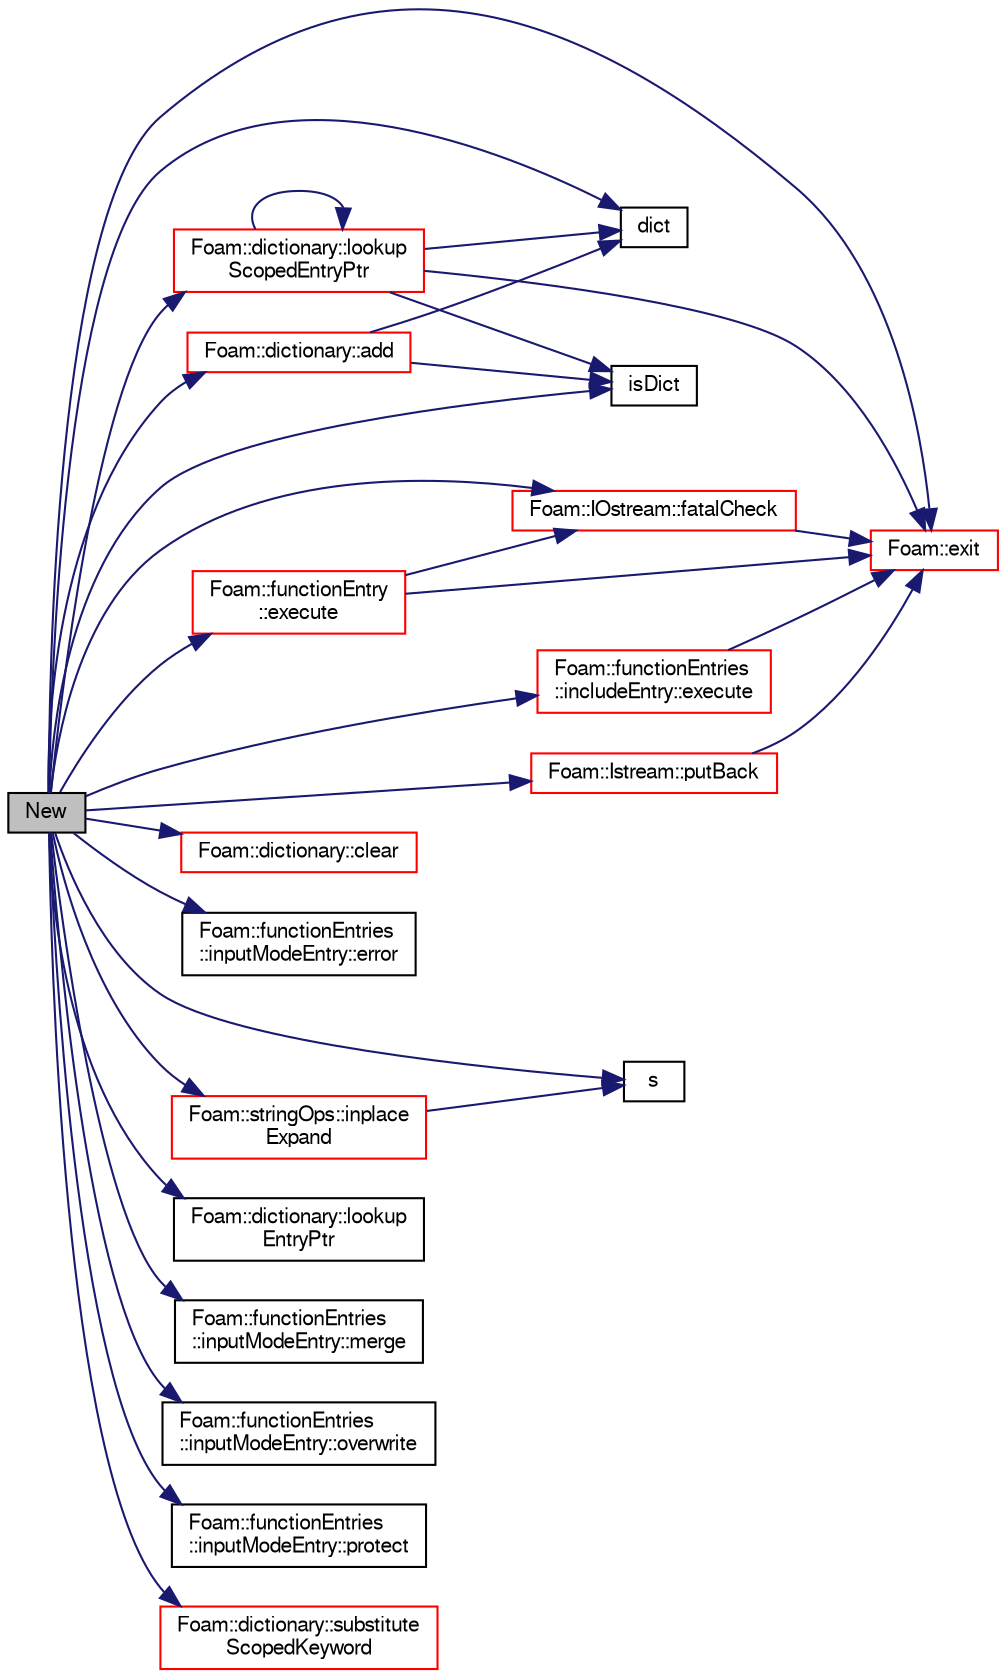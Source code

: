 digraph "New"
{
  bgcolor="transparent";
  edge [fontname="FreeSans",fontsize="10",labelfontname="FreeSans",labelfontsize="10"];
  node [fontname="FreeSans",fontsize="10",shape=record];
  rankdir="LR";
  Node1 [label="New",height=0.2,width=0.4,color="black", fillcolor="grey75", style="filled" fontcolor="black"];
  Node1 -> Node2 [color="midnightblue",fontsize="10",style="solid",fontname="FreeSans"];
  Node2 [label="Foam::dictionary::add",height=0.2,width=0.4,color="red",URL="$a00502.html#ac2ddcab42322c8d8af5e5830ab4d431b",tooltip="Add a new entry. "];
  Node2 -> Node3 [color="midnightblue",fontsize="10",style="solid",fontname="FreeSans"];
  Node3 [label="dict",height=0.2,width=0.4,color="black",URL="$a00638.html#abd246c36ef3a3776f7d6e517dc9621af",tooltip="Return dictionary if this entry is a dictionary. "];
  Node2 -> Node4 [color="midnightblue",fontsize="10",style="solid",fontname="FreeSans"];
  Node4 [label="isDict",height=0.2,width=0.4,color="black",URL="$a00638.html#aabe4453aa5aff1bb53c34ceda451eac7",tooltip="Return true if this entry is a dictionary. "];
  Node1 -> Node5 [color="midnightblue",fontsize="10",style="solid",fontname="FreeSans"];
  Node5 [label="Foam::dictionary::clear",height=0.2,width=0.4,color="red",URL="$a00502.html#ac8bb3912a3ce86b15842e79d0b421204",tooltip="Clear the dictionary. "];
  Node1 -> Node3 [color="midnightblue",fontsize="10",style="solid",fontname="FreeSans"];
  Node1 -> Node6 [color="midnightblue",fontsize="10",style="solid",fontname="FreeSans"];
  Node6 [label="Foam::functionEntries\l::inputModeEntry::error",height=0.2,width=0.4,color="black",URL="$a01099.html#a91004c239942d94aa16e9d9dc0f45160",tooltip="Return true if the inputMode is error. "];
  Node1 -> Node7 [color="midnightblue",fontsize="10",style="solid",fontname="FreeSans"];
  Node7 [label="Foam::functionEntry\l::execute",height=0.2,width=0.4,color="red",URL="$a00841.html#a69734246e20b250d3c8cabe9a484fc55",tooltip="Execute the functionEntry in a sub-dict context. "];
  Node7 -> Node8 [color="midnightblue",fontsize="10",style="solid",fontname="FreeSans"];
  Node8 [label="Foam::IOstream::fatalCheck",height=0.2,width=0.4,color="red",URL="$a01149.html#a5db784ce6d8cb9b7ba80a59c7eeec604",tooltip="Check IOstream status for given operation. "];
  Node8 -> Node9 [color="midnightblue",fontsize="10",style="solid",fontname="FreeSans"];
  Node9 [label="Foam::exit",height=0.2,width=0.4,color="red",URL="$a10237.html#a06ca7250d8e89caf05243ec094843642"];
  Node7 -> Node9 [color="midnightblue",fontsize="10",style="solid",fontname="FreeSans"];
  Node1 -> Node10 [color="midnightblue",fontsize="10",style="solid",fontname="FreeSans"];
  Node10 [label="Foam::functionEntries\l::includeEntry::execute",height=0.2,width=0.4,color="red",URL="$a01012.html#a0aa3070c44783d911c1f7924042f1cea",tooltip="Execute the functionEntry in a sub-dict context. "];
  Node10 -> Node9 [color="midnightblue",fontsize="10",style="solid",fontname="FreeSans"];
  Node1 -> Node9 [color="midnightblue",fontsize="10",style="solid",fontname="FreeSans"];
  Node1 -> Node8 [color="midnightblue",fontsize="10",style="solid",fontname="FreeSans"];
  Node1 -> Node11 [color="midnightblue",fontsize="10",style="solid",fontname="FreeSans"];
  Node11 [label="Foam::stringOps::inplace\lExpand",height=0.2,width=0.4,color="red",URL="$a10318.html#a7020c3fef9cbe17ac1fcdaaa81fe1076",tooltip="Inplace expand occurences of variables according to the mapping. "];
  Node11 -> Node12 [color="midnightblue",fontsize="10",style="solid",fontname="FreeSans"];
  Node12 [label="s",height=0.2,width=0.4,color="black",URL="$a03883.html#abb9c4233033fad2ad0206cd4adad3b9f"];
  Node1 -> Node4 [color="midnightblue",fontsize="10",style="solid",fontname="FreeSans"];
  Node1 -> Node13 [color="midnightblue",fontsize="10",style="solid",fontname="FreeSans"];
  Node13 [label="Foam::dictionary::lookup\lEntryPtr",height=0.2,width=0.4,color="black",URL="$a00502.html#af48f6ad1b2ee35b38a6f7994d806d195",tooltip="Find and return an entry data stream pointer if present. "];
  Node1 -> Node14 [color="midnightblue",fontsize="10",style="solid",fontname="FreeSans"];
  Node14 [label="Foam::dictionary::lookup\lScopedEntryPtr",height=0.2,width=0.4,color="red",URL="$a00502.html#a4bde2c3cb3a463f9e21f002fd07f2c8c",tooltip="Find and return an entry data stream pointer if present. "];
  Node14 -> Node3 [color="midnightblue",fontsize="10",style="solid",fontname="FreeSans"];
  Node14 -> Node9 [color="midnightblue",fontsize="10",style="solid",fontname="FreeSans"];
  Node14 -> Node4 [color="midnightblue",fontsize="10",style="solid",fontname="FreeSans"];
  Node14 -> Node14 [color="midnightblue",fontsize="10",style="solid",fontname="FreeSans"];
  Node1 -> Node15 [color="midnightblue",fontsize="10",style="solid",fontname="FreeSans"];
  Node15 [label="Foam::functionEntries\l::inputModeEntry::merge",height=0.2,width=0.4,color="black",URL="$a01099.html#a870258efaa903381c51335ae0aed8bb4",tooltip="Return true if the inputMode is merge. "];
  Node1 -> Node16 [color="midnightblue",fontsize="10",style="solid",fontname="FreeSans"];
  Node16 [label="Foam::functionEntries\l::inputModeEntry::overwrite",height=0.2,width=0.4,color="black",URL="$a01099.html#a70c47b2c300b1bc0bff3524ca0d1bc94",tooltip="Return true if the inputMode is overwrite. "];
  Node1 -> Node17 [color="midnightblue",fontsize="10",style="solid",fontname="FreeSans"];
  Node17 [label="Foam::functionEntries\l::inputModeEntry::protect",height=0.2,width=0.4,color="black",URL="$a01099.html#a845c5648fde03e1327457644775bc2f1",tooltip="Return true if the inputMode is protect. "];
  Node1 -> Node18 [color="midnightblue",fontsize="10",style="solid",fontname="FreeSans"];
  Node18 [label="Foam::Istream::putBack",height=0.2,width=0.4,color="red",URL="$a01162.html#af22e503b062298eef54e360dfc06d0b4",tooltip="Put back token. "];
  Node18 -> Node9 [color="midnightblue",fontsize="10",style="solid",fontname="FreeSans"];
  Node1 -> Node12 [color="midnightblue",fontsize="10",style="solid",fontname="FreeSans"];
  Node1 -> Node19 [color="midnightblue",fontsize="10",style="solid",fontname="FreeSans"];
  Node19 [label="Foam::dictionary::substitute\lScopedKeyword",height=0.2,width=0.4,color="red",URL="$a00502.html#a2bc995b506ef1e06d626af0fcc6a7296",tooltip="Substitute the given scoped keyword prepended by &#39;$&#39; with the. "];
}
